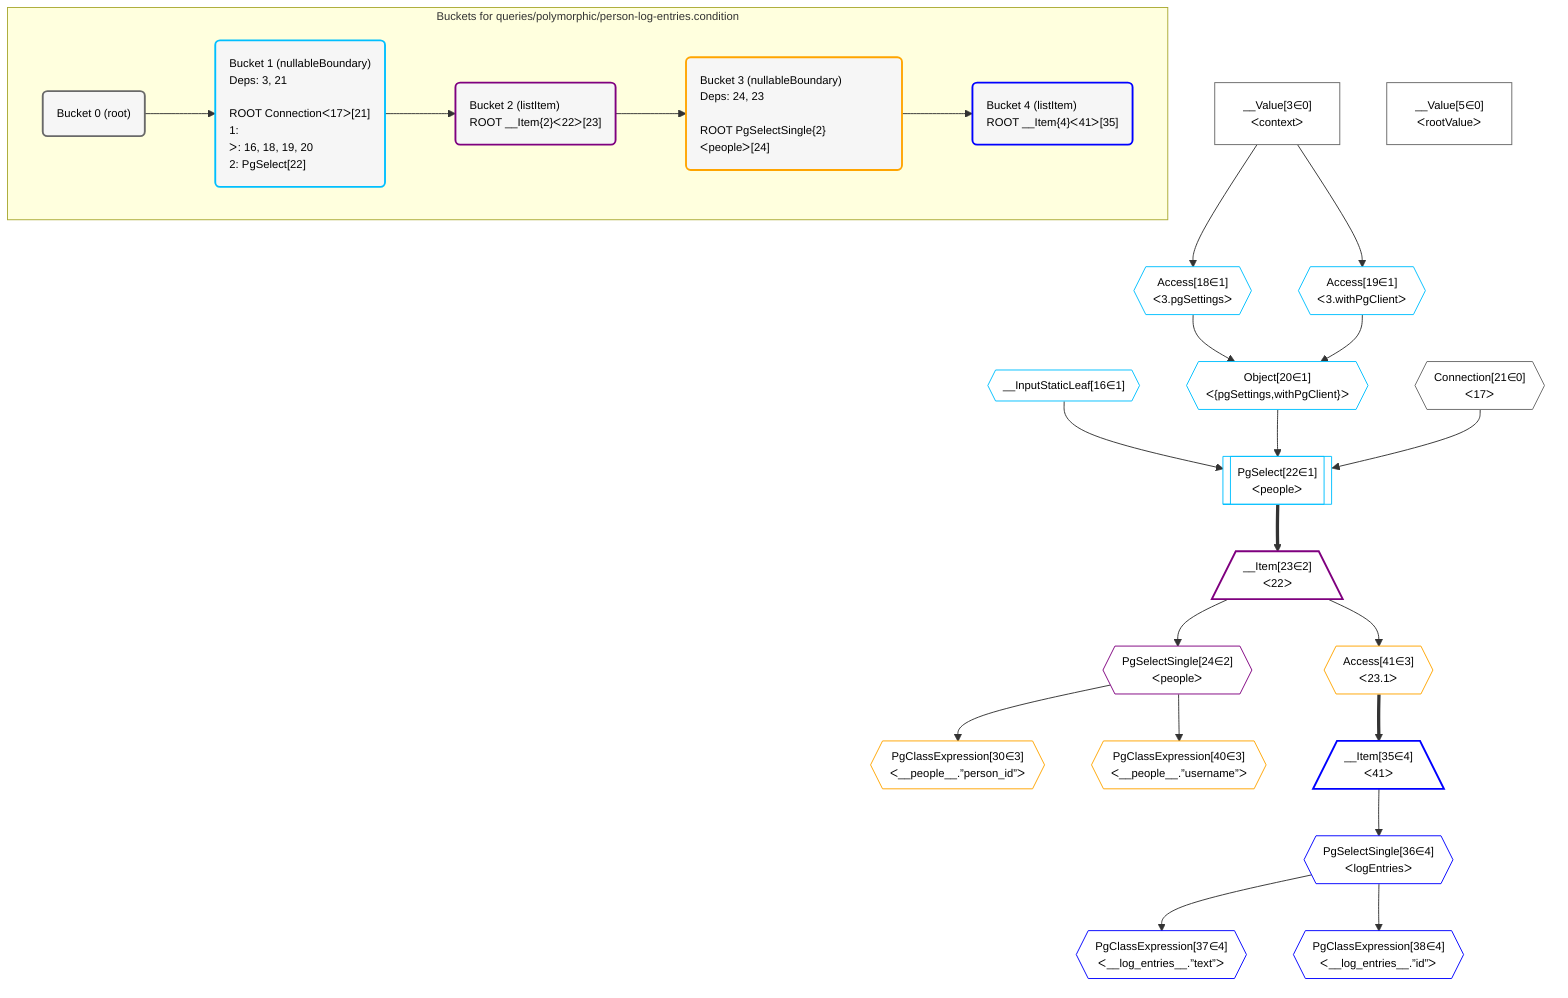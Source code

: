 %%{init: {'themeVariables': { 'fontSize': '12px'}}}%%
graph TD
    classDef path fill:#eee,stroke:#000,color:#000
    classDef plan fill:#fff,stroke-width:1px,color:#000
    classDef itemplan fill:#fff,stroke-width:2px,color:#000
    classDef unbatchedplan fill:#dff,stroke-width:1px,color:#000
    classDef sideeffectplan fill:#fcc,stroke-width:2px,color:#000
    classDef bucket fill:#f6f6f6,color:#000,stroke-width:2px,text-align:left


    %% define steps
    __Value3["__Value[3∈0]<br />ᐸcontextᐳ"]:::plan
    __Value5["__Value[5∈0]<br />ᐸrootValueᐳ"]:::plan
    __InputStaticLeaf16{{"__InputStaticLeaf[16∈1]"}}:::plan
    Access18{{"Access[18∈1]<br />ᐸ3.pgSettingsᐳ"}}:::plan
    Access19{{"Access[19∈1]<br />ᐸ3.withPgClientᐳ"}}:::plan
    Object20{{"Object[20∈1]<br />ᐸ{pgSettings,withPgClient}ᐳ"}}:::plan
    Connection21{{"Connection[21∈0]<br />ᐸ17ᐳ"}}:::plan
    PgSelect22[["PgSelect[22∈1]<br />ᐸpeopleᐳ"]]:::plan
    __Item23[/"__Item[23∈2]<br />ᐸ22ᐳ"\]:::itemplan
    PgSelectSingle24{{"PgSelectSingle[24∈2]<br />ᐸpeopleᐳ"}}:::plan
    PgClassExpression30{{"PgClassExpression[30∈3]<br />ᐸ__people__.”person_id”ᐳ"}}:::plan
    Access41{{"Access[41∈3]<br />ᐸ23.1ᐳ"}}:::plan
    __Item35[/"__Item[35∈4]<br />ᐸ41ᐳ"\]:::itemplan
    PgSelectSingle36{{"PgSelectSingle[36∈4]<br />ᐸlogEntriesᐳ"}}:::plan
    PgClassExpression37{{"PgClassExpression[37∈4]<br />ᐸ__log_entries__.”text”ᐳ"}}:::plan
    PgClassExpression38{{"PgClassExpression[38∈4]<br />ᐸ__log_entries__.”id”ᐳ"}}:::plan
    PgClassExpression40{{"PgClassExpression[40∈3]<br />ᐸ__people__.”username”ᐳ"}}:::plan

    %% plan dependencies
    __Value3 --> Access18
    __Value3 --> Access19
    Access18 & Access19 --> Object20
    Object20 & __InputStaticLeaf16 & Connection21 --> PgSelect22
    PgSelect22 ==> __Item23
    __Item23 --> PgSelectSingle24
    PgSelectSingle24 --> PgClassExpression30
    __Item23 --> Access41
    Access41 ==> __Item35
    __Item35 --> PgSelectSingle36
    PgSelectSingle36 --> PgClassExpression37
    PgSelectSingle36 --> PgClassExpression38
    PgSelectSingle24 --> PgClassExpression40

    subgraph "Buckets for queries/polymorphic/person-log-entries.condition"
    Bucket0("Bucket 0 (root)"):::bucket
    classDef bucket0 stroke:#696969
    class Bucket0,__Value3,__Value5,Connection21 bucket0
    Bucket1("Bucket 1 (nullableBoundary)<br />Deps: 3, 21<br /><br />ROOT Connectionᐸ17ᐳ[21]<br />1: <br />ᐳ: 16, 18, 19, 20<br />2: PgSelect[22]"):::bucket
    classDef bucket1 stroke:#00bfff
    class Bucket1,__InputStaticLeaf16,Access18,Access19,Object20,PgSelect22 bucket1
    Bucket2("Bucket 2 (listItem)<br />ROOT __Item{2}ᐸ22ᐳ[23]"):::bucket
    classDef bucket2 stroke:#7f007f
    class Bucket2,__Item23,PgSelectSingle24 bucket2
    Bucket3("Bucket 3 (nullableBoundary)<br />Deps: 24, 23<br /><br />ROOT PgSelectSingle{2}ᐸpeopleᐳ[24]"):::bucket
    classDef bucket3 stroke:#ffa500
    class Bucket3,PgClassExpression30,PgClassExpression40,Access41 bucket3
    Bucket4("Bucket 4 (listItem)<br />ROOT __Item{4}ᐸ41ᐳ[35]"):::bucket
    classDef bucket4 stroke:#0000ff
    class Bucket4,__Item35,PgSelectSingle36,PgClassExpression37,PgClassExpression38 bucket4
    Bucket0 --> Bucket1
    Bucket1 --> Bucket2
    Bucket2 --> Bucket3
    Bucket3 --> Bucket4
    end